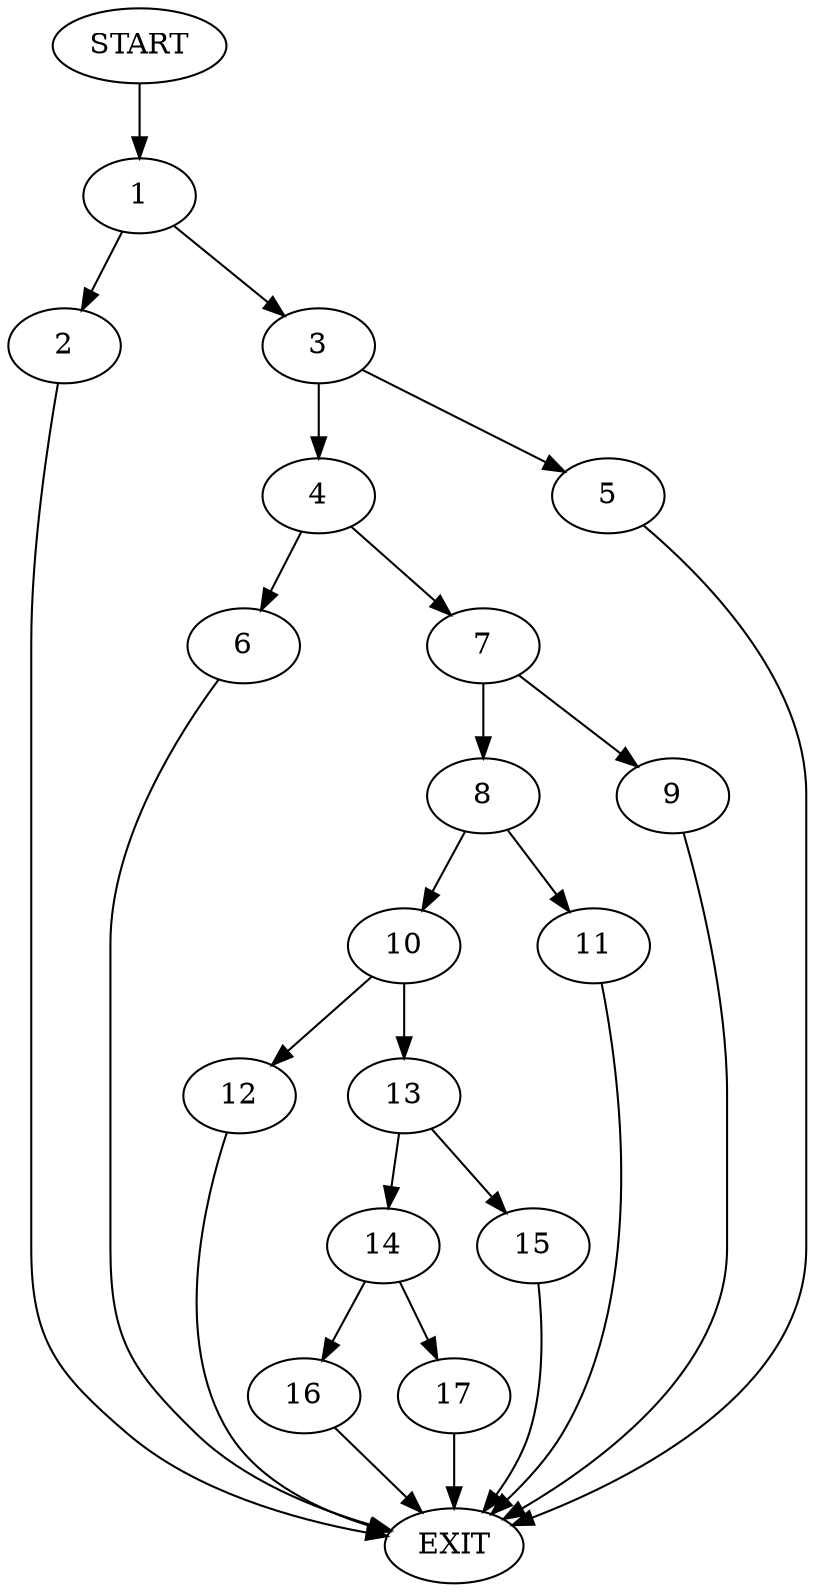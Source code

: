 digraph {
0 [label="START"]
18 [label="EXIT"]
0 -> 1
1 -> 2
1 -> 3
3 -> 4
3 -> 5
2 -> 18
4 -> 6
4 -> 7
5 -> 18
6 -> 18
7 -> 8
7 -> 9
8 -> 10
8 -> 11
9 -> 18
11 -> 18
10 -> 12
10 -> 13
13 -> 14
13 -> 15
12 -> 18
14 -> 16
14 -> 17
15 -> 18
16 -> 18
17 -> 18
}
